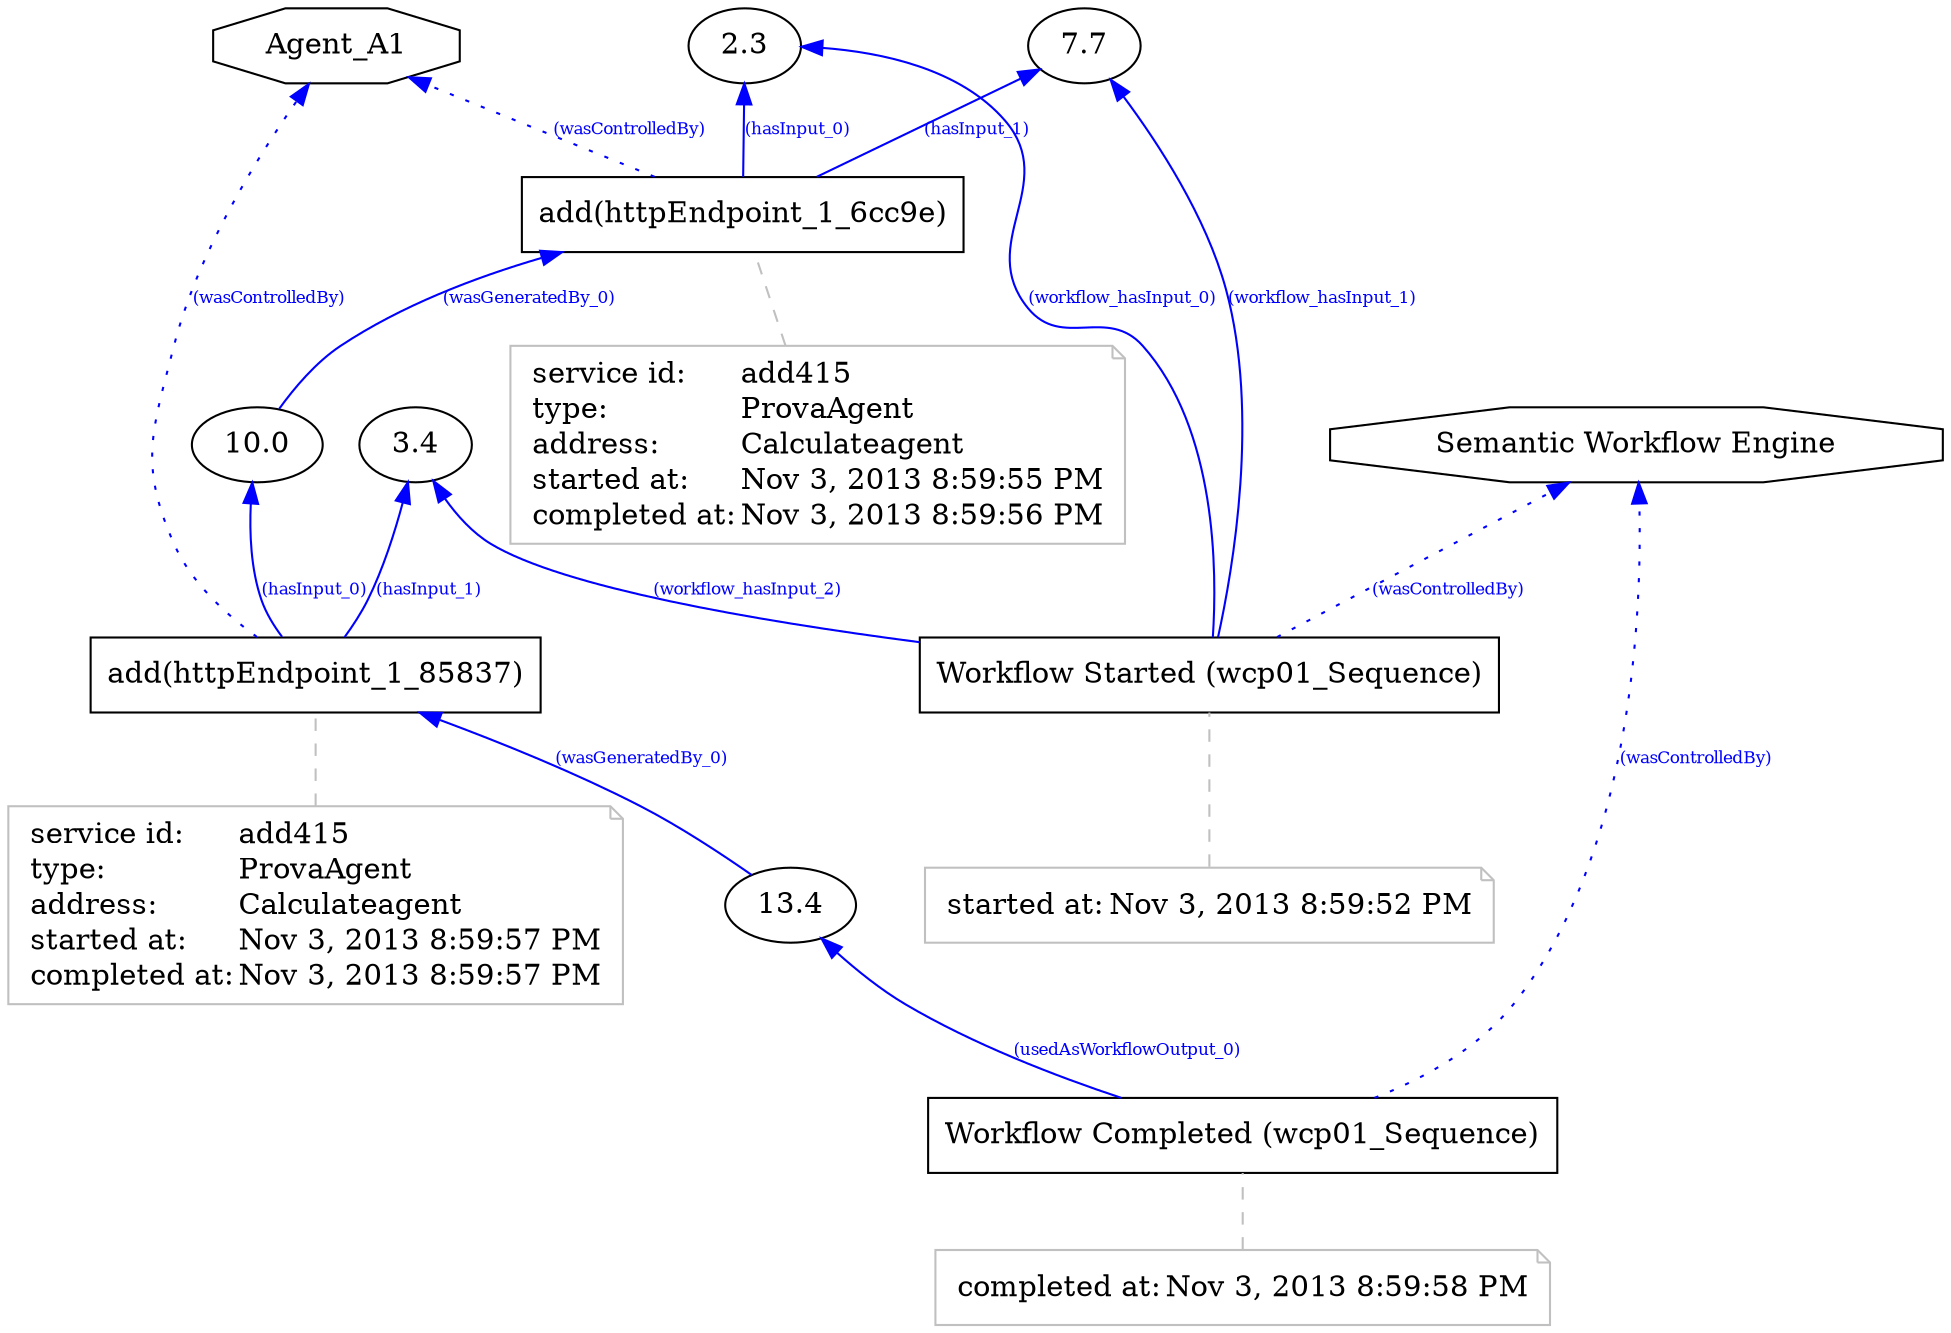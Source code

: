 digraph OPMGraph { rankdir="BT"; 
wb_wcp01_Sequence [label="Workflow Started (wcp01_Sequence)",shape="polygon",sides="4"]
eid0 [color="gray",fontcolor="black",label=<<TABLE cellpadding="0" border="0">
	<TR>
	    <TD align="left">started at:</TD>
	    <TD align="left">Nov 3, 2013 8:59:52 PM</TD>
	</TR>
    </TABLE>>
,shape="note"]
eid0 -> wb_wcp01_Sequence [style="dashed",color="gray",arrowhead="none"]
httpEndpoint_1_6cc9e [label="add(httpEndpoint_1_6cc9e)",shape="polygon",sides="4"]
eid1 [color="gray",fontcolor="black",label=<<TABLE cellpadding="0" border="0">
	<TR>
	    <TD align="left">service id:</TD>
	    <TD align="left">add415</TD>
	</TR>
	<TR>
	    <TD align="left">type:</TD>
	    <TD align="left">ProvaAgent</TD>
	</TR>
	<TR>
	    <TD align="left">address:</TD>
	    <TD align="left">Calculateagent</TD>
	</TR>
	<TR>
	    <TD align="left">started at:</TD>
	    <TD align="left">Nov 3, 2013 8:59:55 PM</TD>
	</TR>
	<TR>
	    <TD align="left">completed at:</TD>
	    <TD align="left">Nov 3, 2013 8:59:56 PM</TD>
	</TR>
    </TABLE>>
,shape="note"]
eid1 -> httpEndpoint_1_6cc9e [style="dashed",color="gray",arrowhead="none"]
httpEndpoint_1_85837 [label="add(httpEndpoint_1_85837)",shape="polygon",sides="4"]
eid2 [color="gray",fontcolor="black",label=<<TABLE cellpadding="0" border="0">
	<TR>
	    <TD align="left">service id:</TD>
	    <TD align="left">add415</TD>
	</TR>
	<TR>
	    <TD align="left">type:</TD>
	    <TD align="left">ProvaAgent</TD>
	</TR>
	<TR>
	    <TD align="left">address:</TD>
	    <TD align="left">Calculateagent</TD>
	</TR>
	<TR>
	    <TD align="left">started at:</TD>
	    <TD align="left">Nov 3, 2013 8:59:57 PM</TD>
	</TR>
	<TR>
	    <TD align="left">completed at:</TD>
	    <TD align="left">Nov 3, 2013 8:59:57 PM</TD>
	</TR>
    </TABLE>>
,shape="note"]
eid2 -> httpEndpoint_1_85837 [style="dashed",color="gray",arrowhead="none"]
we_wcp01_Sequence [label="Workflow Completed (wcp01_Sequence)",shape="polygon",sides="4"]
eid3 [color="gray",fontcolor="black",label=<<TABLE cellpadding="0" border="0">
	<TR>
	    <TD align="left">completed at:</TD>
	    <TD align="left">Nov 3, 2013 8:59:58 PM</TD>
	</TR>
    </TABLE>>
,shape="note"]
eid3 -> we_wcp01_Sequence [style="dashed",color="gray",arrowhead="none"]
wb_wcp01_Sequence_i0 [label="2.3"]
wb_wcp01_Sequence_i1 [label="7.7"]
wb_wcp01_Sequence_i2 [label="3.4"]
httpEndpoint_1_6cc9e_o0 [label="10.0"]
httpEndpoint_1_85837_o0 [label="13.4"]
workflow_engine [label="Semantic Workflow Engine",shape="polygon",sides="8"]
Agent_A1 [label="Agent_A1",shape="polygon",sides="8"]
wb_wcp01_Sequence -> workflow_engine [style="dotted",color="blue",label="(wasControlledBy)",fontcolor="blue",fontsize="8"]
wb_wcp01_Sequence -> wb_wcp01_Sequence_i0 [style="filled",color="blue",label="(workflow_hasInput_0)",fontcolor="blue",fontsize="8"]
wb_wcp01_Sequence -> wb_wcp01_Sequence_i1 [style="filled",color="blue",label="(workflow_hasInput_1)",fontcolor="blue",fontsize="8"]
wb_wcp01_Sequence -> wb_wcp01_Sequence_i2 [style="filled",color="blue",label="(workflow_hasInput_2)",fontcolor="blue",fontsize="8"]
httpEndpoint_1_6cc9e -> Agent_A1 [style="dotted",color="blue",label="(wasControlledBy)",fontcolor="blue",fontsize="8"]
httpEndpoint_1_6cc9e -> wb_wcp01_Sequence_i0 [style="filled",color="blue",label="(hasInput_0)",fontcolor="blue",fontsize="8"]
httpEndpoint_1_6cc9e -> wb_wcp01_Sequence_i1 [style="filled",color="blue",label="(hasInput_1)",fontcolor="blue",fontsize="8"]
httpEndpoint_1_6cc9e_o0 -> httpEndpoint_1_6cc9e [style="filled",color="blue",label="(wasGeneratedBy_0)",fontcolor="blue",fontsize="8"]
httpEndpoint_1_85837 -> Agent_A1 [style="dotted",color="blue",label="(wasControlledBy)",fontcolor="blue",fontsize="8"]
httpEndpoint_1_85837 -> httpEndpoint_1_6cc9e_o0 [style="filled",color="blue",label="(hasInput_0)",fontcolor="blue",fontsize="8"]
httpEndpoint_1_85837 -> wb_wcp01_Sequence_i2 [style="filled",color="blue",label="(hasInput_1)",fontcolor="blue",fontsize="8"]
httpEndpoint_1_85837_o0 -> httpEndpoint_1_85837 [style="filled",color="blue",label="(wasGeneratedBy_0)",fontcolor="blue",fontsize="8"]
we_wcp01_Sequence -> workflow_engine [style="dotted",color="blue",label="(wasControlledBy)",fontcolor="blue",fontsize="8"]
we_wcp01_Sequence -> httpEndpoint_1_85837_o0 [style="filled",color="blue",label="(usedAsWorkflowOutput_0)",fontcolor="blue",fontsize="8"]
}
